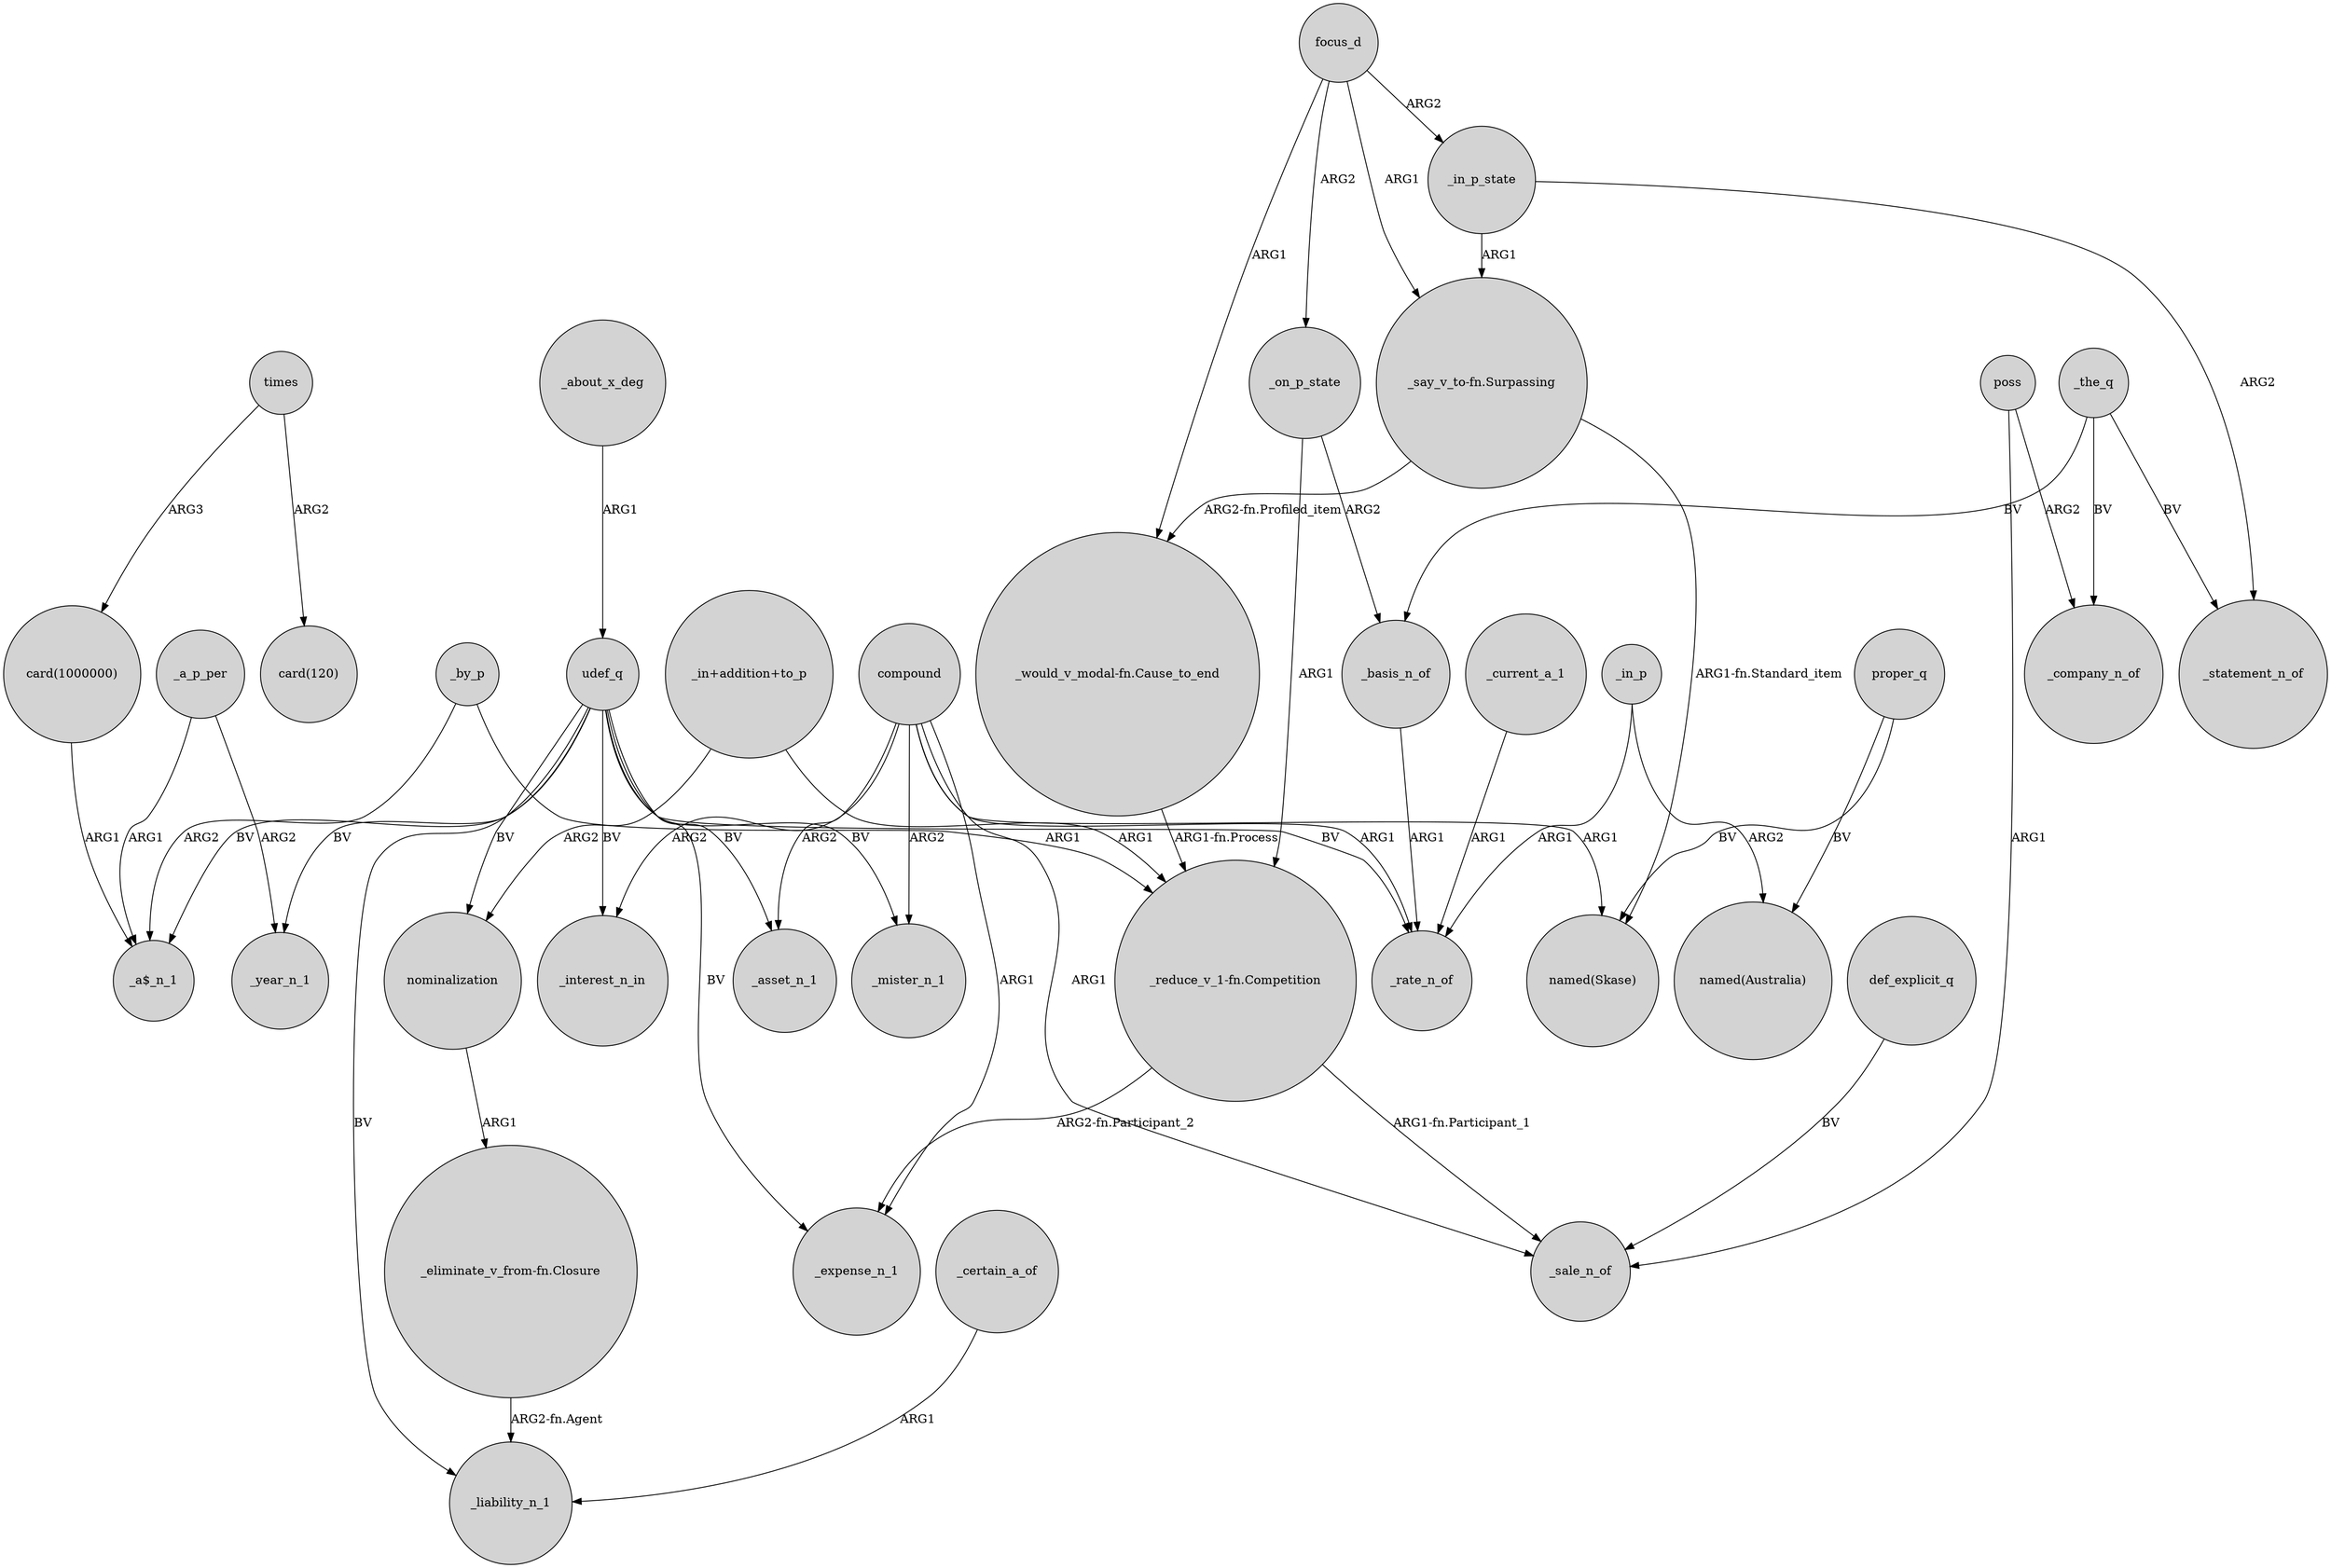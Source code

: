 digraph {
	node [shape=circle style=filled]
	_on_p_state -> _basis_n_of [label=ARG2]
	compound -> _mister_n_1 [label=ARG2]
	focus_d -> _in_p_state [label=ARG2]
	"_would_v_modal-fn.Cause_to_end" -> "_reduce_v_1-fn.Competition" [label="ARG1-fn.Process"]
	times -> "card(120)" [label=ARG2]
	"_reduce_v_1-fn.Competition" -> _sale_n_of [label="ARG1-fn.Participant_1"]
	_a_p_per -> "_a$_n_1" [label=ARG1]
	compound -> _asset_n_1 [label=ARG2]
	proper_q -> "named(Skase)" [label=BV]
	"_in+addition+to_p" -> nominalization [label=ARG2]
	"_in+addition+to_p" -> "_reduce_v_1-fn.Competition" [label=ARG1]
	_the_q -> _basis_n_of [label=BV]
	udef_q -> nominalization [label=BV]
	udef_q -> _liability_n_1 [label=BV]
	times -> "card(1000000)" [label=ARG3]
	_a_p_per -> _year_n_1 [label=ARG2]
	_on_p_state -> "_reduce_v_1-fn.Competition" [label=ARG1]
	_certain_a_of -> _liability_n_1 [label=ARG1]
	compound -> _sale_n_of [label=ARG1]
	proper_q -> "named(Australia)" [label=BV]
	compound -> _rate_n_of [label=ARG1]
	udef_q -> _mister_n_1 [label=BV]
	focus_d -> _on_p_state [label=ARG2]
	udef_q -> _rate_n_of [label=BV]
	udef_q -> _asset_n_1 [label=BV]
	"_say_v_to-fn.Surpassing" -> "named(Skase)" [label="ARG1-fn.Standard_item"]
	"_reduce_v_1-fn.Competition" -> _expense_n_1 [label="ARG2-fn.Participant_2"]
	_basis_n_of -> _rate_n_of [label=ARG1]
	_about_x_deg -> udef_q [label=ARG1]
	def_explicit_q -> _sale_n_of [label=BV]
	poss -> _company_n_of [label=ARG2]
	"_say_v_to-fn.Surpassing" -> "_would_v_modal-fn.Cause_to_end" [label="ARG2-fn.Profiled_item"]
	_in_p -> _rate_n_of [label=ARG1]
	compound -> _expense_n_1 [label=ARG1]
	"card(1000000)" -> "_a$_n_1" [label=ARG1]
	_current_a_1 -> _rate_n_of [label=ARG1]
	_in_p_state -> "_say_v_to-fn.Surpassing" [label=ARG1]
	udef_q -> _expense_n_1 [label=BV]
	_by_p -> "_a$_n_1" [label=ARG2]
	_the_q -> _statement_n_of [label=BV]
	compound -> "named(Skase)" [label=ARG1]
	"_eliminate_v_from-fn.Closure" -> _liability_n_1 [label="ARG2-fn.Agent"]
	udef_q -> _interest_n_in [label=BV]
	udef_q -> _year_n_1 [label=BV]
	focus_d -> "_say_v_to-fn.Surpassing" [label=ARG1]
	focus_d -> "_would_v_modal-fn.Cause_to_end" [label=ARG1]
	_in_p -> "named(Australia)" [label=ARG2]
	_in_p_state -> _statement_n_of [label=ARG2]
	nominalization -> "_eliminate_v_from-fn.Closure" [label=ARG1]
	_the_q -> _company_n_of [label=BV]
	poss -> _sale_n_of [label=ARG1]
	_by_p -> "_reduce_v_1-fn.Competition" [label=ARG1]
	compound -> _interest_n_in [label=ARG2]
	udef_q -> "_a$_n_1" [label=BV]
}
